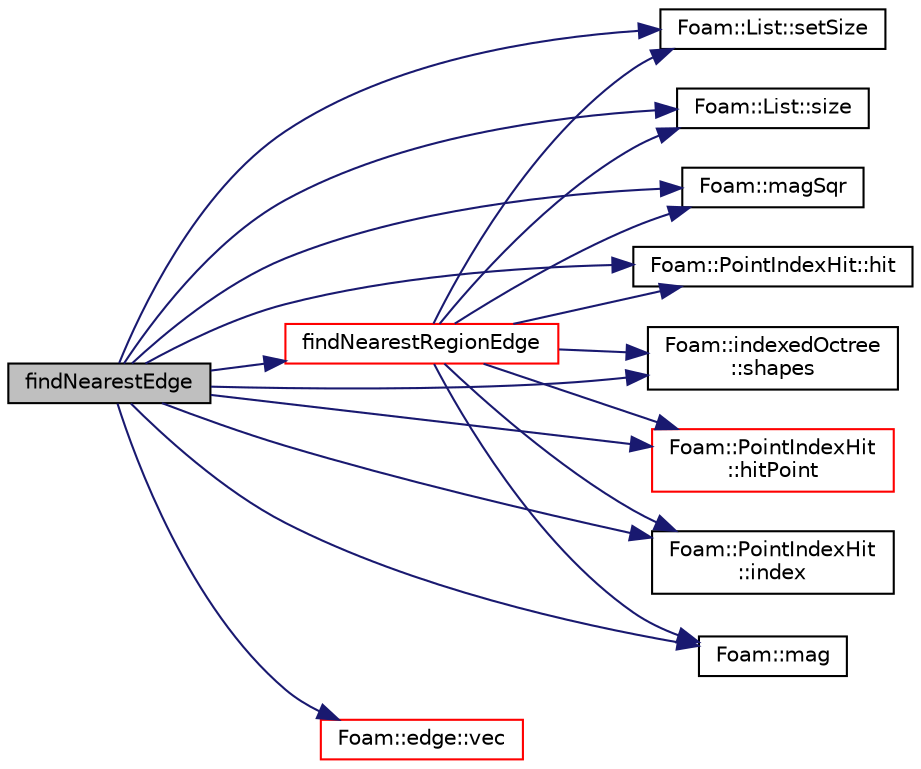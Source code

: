 digraph "findNearestEdge"
{
  bgcolor="transparent";
  edge [fontname="Helvetica",fontsize="10",labelfontname="Helvetica",labelfontsize="10"];
  node [fontname="Helvetica",fontsize="10",shape=record];
  rankdir="LR";
  Node392 [label="findNearestEdge",height=0.2,width=0.4,color="black", fillcolor="grey75", style="filled", fontcolor="black"];
  Node392 -> Node393 [color="midnightblue",fontsize="10",style="solid",fontname="Helvetica"];
  Node393 [label="findNearestRegionEdge",height=0.2,width=0.4,color="red",URL="$a25877.html#a446be44c7493a941d15d17ae45ba2581",tooltip="Find nearest point on nearest region edge. Sets: "];
  Node393 -> Node394 [color="midnightblue",fontsize="10",style="solid",fontname="Helvetica"];
  Node394 [label="Foam::List::setSize",height=0.2,width=0.4,color="black",URL="$a26833.html#aedb985ffeaf1bdbfeccc2a8730405703",tooltip="Reset size of List. "];
  Node393 -> Node395 [color="midnightblue",fontsize="10",style="solid",fontname="Helvetica"];
  Node395 [label="Foam::List::size",height=0.2,width=0.4,color="black",URL="$a26833.html#a8a5f6fa29bd4b500caf186f60245b384",tooltip="Override size to be inconsistent with allocated storage. "];
  Node393 -> Node400 [color="midnightblue",fontsize="10",style="solid",fontname="Helvetica"];
  Node400 [label="Foam::magSqr",height=0.2,width=0.4,color="black",URL="$a21851.html#ae6fff2c6981e6d9618aa5038e69def6e"];
  Node393 -> Node401 [color="midnightblue",fontsize="10",style="solid",fontname="Helvetica"];
  Node401 [label="Foam::PointIndexHit::hit",height=0.2,width=0.4,color="black",URL="$a28721.html#aee8dc30bf27cefe419b15f96e594c155",tooltip="Is there a hit. "];
  Node393 -> Node399 [color="midnightblue",fontsize="10",style="solid",fontname="Helvetica"];
  Node399 [label="Foam::indexedOctree\l::shapes",height=0.2,width=0.4,color="black",URL="$a26157.html#a018ca10cf68431d68c860ee380d4b4be",tooltip="Reference to shape. "];
  Node393 -> Node402 [color="midnightblue",fontsize="10",style="solid",fontname="Helvetica"];
  Node402 [label="Foam::PointIndexHit\l::hitPoint",height=0.2,width=0.4,color="red",URL="$a28721.html#a0350feff966a8bc8833a84ca454f1e5e",tooltip="Return hit point. "];
  Node393 -> Node448 [color="midnightblue",fontsize="10",style="solid",fontname="Helvetica"];
  Node448 [label="Foam::PointIndexHit\l::index",height=0.2,width=0.4,color="black",URL="$a28721.html#a4a438520bb14406481732edc13c119c7",tooltip="Return index. "];
  Node393 -> Node455 [color="midnightblue",fontsize="10",style="solid",fontname="Helvetica"];
  Node455 [label="Foam::mag",height=0.2,width=0.4,color="black",URL="$a21851.html#a929da2a3fdcf3dacbbe0487d3a330dae"];
  Node392 -> Node401 [color="midnightblue",fontsize="10",style="solid",fontname="Helvetica"];
  Node392 -> Node402 [color="midnightblue",fontsize="10",style="solid",fontname="Helvetica"];
  Node392 -> Node448 [color="midnightblue",fontsize="10",style="solid",fontname="Helvetica"];
  Node392 -> Node455 [color="midnightblue",fontsize="10",style="solid",fontname="Helvetica"];
  Node392 -> Node400 [color="midnightblue",fontsize="10",style="solid",fontname="Helvetica"];
  Node392 -> Node394 [color="midnightblue",fontsize="10",style="solid",fontname="Helvetica"];
  Node392 -> Node399 [color="midnightblue",fontsize="10",style="solid",fontname="Helvetica"];
  Node392 -> Node395 [color="midnightblue",fontsize="10",style="solid",fontname="Helvetica"];
  Node392 -> Node475 [color="midnightblue",fontsize="10",style="solid",fontname="Helvetica"];
  Node475 [label="Foam::edge::vec",height=0.2,width=0.4,color="red",URL="$a28361.html#a72eb1bfd9e030458c6f7f33202ea5b4f",tooltip="Return the vector (end - start) "];
}
